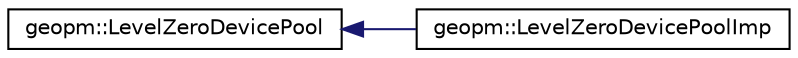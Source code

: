 digraph "Graphical Class Hierarchy"
{
 // LATEX_PDF_SIZE
  edge [fontname="Helvetica",fontsize="10",labelfontname="Helvetica",labelfontsize="10"];
  node [fontname="Helvetica",fontsize="10",shape=record];
  rankdir="LR";
  Node0 [label="geopm::LevelZeroDevicePool",height=0.2,width=0.4,color="black", fillcolor="white", style="filled",URL="$classgeopm_1_1_level_zero_device_pool.html",tooltip=" "];
  Node0 -> Node1 [dir="back",color="midnightblue",fontsize="10",style="solid",fontname="Helvetica"];
  Node1 [label="geopm::LevelZeroDevicePoolImp",height=0.2,width=0.4,color="black", fillcolor="white", style="filled",URL="$classgeopm_1_1_level_zero_device_pool_imp.html",tooltip=" "];
}
